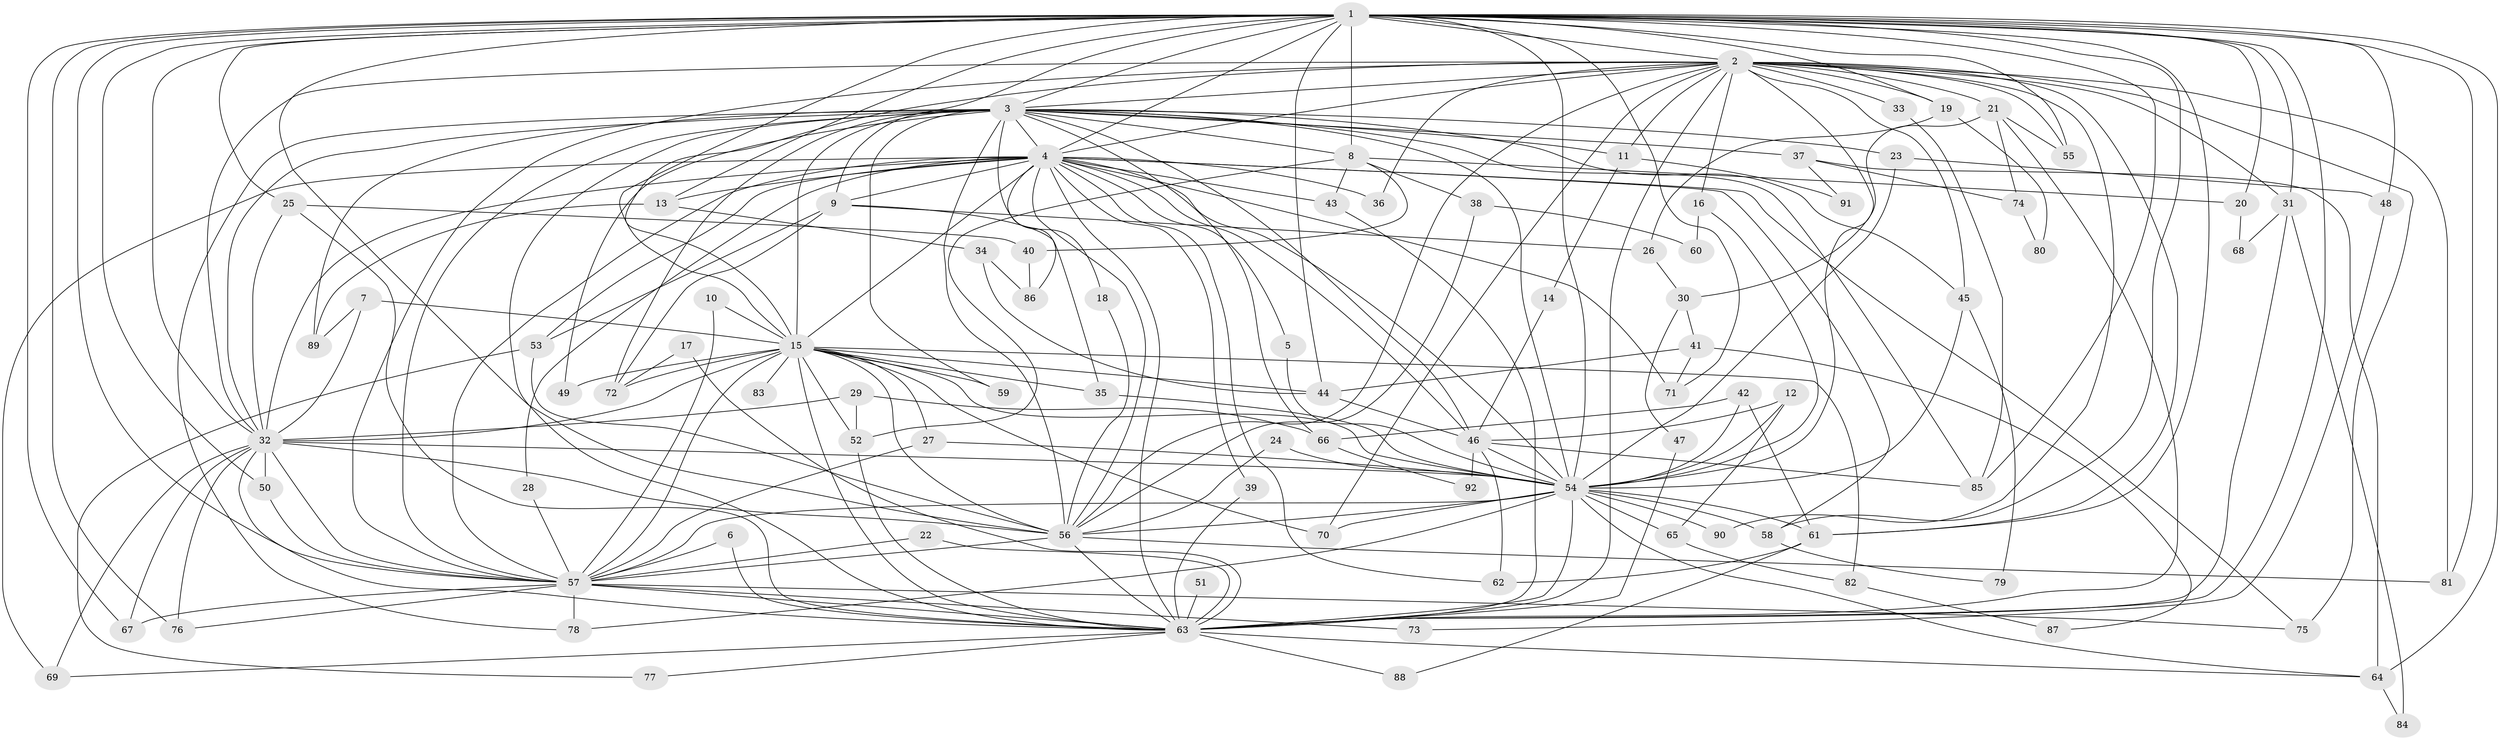 // original degree distribution, {31: 0.007692307692307693, 22: 0.007692307692307693, 23: 0.015384615384615385, 27: 0.015384615384615385, 24: 0.007692307692307693, 25: 0.007692307692307693, 19: 0.007692307692307693, 15: 0.007692307692307693, 9: 0.007692307692307693, 3: 0.26153846153846155, 2: 0.49230769230769234, 7: 0.007692307692307693, 6: 0.015384615384615385, 5: 0.03076923076923077, 4: 0.1076923076923077}
// Generated by graph-tools (version 1.1) at 2025/36/03/04/25 23:36:35]
// undirected, 92 vertices, 236 edges
graph export_dot {
  node [color=gray90,style=filled];
  1;
  2;
  3;
  4;
  5;
  6;
  7;
  8;
  9;
  10;
  11;
  12;
  13;
  14;
  15;
  16;
  17;
  18;
  19;
  20;
  21;
  22;
  23;
  24;
  25;
  26;
  27;
  28;
  29;
  30;
  31;
  32;
  33;
  34;
  35;
  36;
  37;
  38;
  39;
  40;
  41;
  42;
  43;
  44;
  45;
  46;
  47;
  48;
  49;
  50;
  51;
  52;
  53;
  54;
  55;
  56;
  57;
  58;
  59;
  60;
  61;
  62;
  63;
  64;
  65;
  66;
  67;
  68;
  69;
  70;
  71;
  72;
  73;
  74;
  75;
  76;
  77;
  78;
  79;
  80;
  81;
  82;
  83;
  84;
  85;
  86;
  87;
  88;
  89;
  90;
  91;
  92;
  1 -- 2 [weight=1.0];
  1 -- 3 [weight=1.0];
  1 -- 4 [weight=1.0];
  1 -- 8 [weight=1.0];
  1 -- 9 [weight=1.0];
  1 -- 13 [weight=1.0];
  1 -- 15 [weight=2.0];
  1 -- 19 [weight=1.0];
  1 -- 20 [weight=1.0];
  1 -- 25 [weight=1.0];
  1 -- 31 [weight=1.0];
  1 -- 32 [weight=1.0];
  1 -- 44 [weight=1.0];
  1 -- 48 [weight=2.0];
  1 -- 50 [weight=1.0];
  1 -- 54 [weight=1.0];
  1 -- 55 [weight=1.0];
  1 -- 56 [weight=1.0];
  1 -- 57 [weight=2.0];
  1 -- 58 [weight=1.0];
  1 -- 61 [weight=1.0];
  1 -- 63 [weight=1.0];
  1 -- 64 [weight=1.0];
  1 -- 67 [weight=1.0];
  1 -- 71 [weight=1.0];
  1 -- 76 [weight=1.0];
  1 -- 81 [weight=1.0];
  1 -- 85 [weight=1.0];
  2 -- 3 [weight=1.0];
  2 -- 4 [weight=1.0];
  2 -- 11 [weight=1.0];
  2 -- 15 [weight=1.0];
  2 -- 16 [weight=1.0];
  2 -- 19 [weight=1.0];
  2 -- 21 [weight=1.0];
  2 -- 31 [weight=1.0];
  2 -- 32 [weight=1.0];
  2 -- 33 [weight=1.0];
  2 -- 36 [weight=1.0];
  2 -- 45 [weight=1.0];
  2 -- 54 [weight=1.0];
  2 -- 55 [weight=1.0];
  2 -- 56 [weight=1.0];
  2 -- 57 [weight=1.0];
  2 -- 61 [weight=1.0];
  2 -- 63 [weight=1.0];
  2 -- 70 [weight=1.0];
  2 -- 75 [weight=1.0];
  2 -- 81 [weight=1.0];
  2 -- 90 [weight=1.0];
  3 -- 4 [weight=1.0];
  3 -- 8 [weight=1.0];
  3 -- 11 [weight=1.0];
  3 -- 15 [weight=1.0];
  3 -- 18 [weight=1.0];
  3 -- 23 [weight=1.0];
  3 -- 32 [weight=2.0];
  3 -- 37 [weight=1.0];
  3 -- 45 [weight=1.0];
  3 -- 46 [weight=1.0];
  3 -- 49 [weight=1.0];
  3 -- 54 [weight=1.0];
  3 -- 56 [weight=1.0];
  3 -- 57 [weight=1.0];
  3 -- 59 [weight=1.0];
  3 -- 63 [weight=1.0];
  3 -- 66 [weight=1.0];
  3 -- 72 [weight=1.0];
  3 -- 78 [weight=1.0];
  3 -- 85 [weight=1.0];
  3 -- 89 [weight=1.0];
  4 -- 5 [weight=1.0];
  4 -- 9 [weight=1.0];
  4 -- 13 [weight=1.0];
  4 -- 15 [weight=1.0];
  4 -- 28 [weight=1.0];
  4 -- 32 [weight=1.0];
  4 -- 36 [weight=1.0];
  4 -- 39 [weight=1.0];
  4 -- 43 [weight=1.0];
  4 -- 46 [weight=1.0];
  4 -- 53 [weight=1.0];
  4 -- 54 [weight=1.0];
  4 -- 56 [weight=1.0];
  4 -- 57 [weight=1.0];
  4 -- 58 [weight=1.0];
  4 -- 62 [weight=1.0];
  4 -- 63 [weight=2.0];
  4 -- 69 [weight=1.0];
  4 -- 71 [weight=1.0];
  4 -- 75 [weight=1.0];
  4 -- 86 [weight=1.0];
  5 -- 54 [weight=1.0];
  6 -- 57 [weight=1.0];
  6 -- 63 [weight=1.0];
  7 -- 15 [weight=1.0];
  7 -- 32 [weight=1.0];
  7 -- 89 [weight=1.0];
  8 -- 20 [weight=1.0];
  8 -- 38 [weight=1.0];
  8 -- 40 [weight=1.0];
  8 -- 43 [weight=1.0];
  8 -- 52 [weight=1.0];
  9 -- 26 [weight=1.0];
  9 -- 35 [weight=1.0];
  9 -- 53 [weight=1.0];
  9 -- 72 [weight=1.0];
  10 -- 15 [weight=1.0];
  10 -- 57 [weight=1.0];
  11 -- 14 [weight=1.0];
  11 -- 91 [weight=1.0];
  12 -- 46 [weight=1.0];
  12 -- 54 [weight=1.0];
  12 -- 65 [weight=1.0];
  13 -- 34 [weight=1.0];
  13 -- 89 [weight=1.0];
  14 -- 46 [weight=1.0];
  15 -- 27 [weight=1.0];
  15 -- 32 [weight=1.0];
  15 -- 35 [weight=1.0];
  15 -- 44 [weight=1.0];
  15 -- 49 [weight=1.0];
  15 -- 52 [weight=1.0];
  15 -- 54 [weight=1.0];
  15 -- 56 [weight=1.0];
  15 -- 57 [weight=1.0];
  15 -- 59 [weight=1.0];
  15 -- 63 [weight=1.0];
  15 -- 70 [weight=1.0];
  15 -- 72 [weight=1.0];
  15 -- 82 [weight=1.0];
  15 -- 83 [weight=1.0];
  16 -- 54 [weight=1.0];
  16 -- 60 [weight=1.0];
  17 -- 63 [weight=1.0];
  17 -- 72 [weight=1.0];
  18 -- 56 [weight=1.0];
  19 -- 26 [weight=1.0];
  19 -- 80 [weight=1.0];
  20 -- 68 [weight=1.0];
  21 -- 30 [weight=1.0];
  21 -- 55 [weight=1.0];
  21 -- 63 [weight=1.0];
  21 -- 74 [weight=1.0];
  22 -- 57 [weight=1.0];
  22 -- 63 [weight=1.0];
  23 -- 48 [weight=1.0];
  23 -- 54 [weight=1.0];
  24 -- 54 [weight=1.0];
  24 -- 56 [weight=1.0];
  25 -- 32 [weight=1.0];
  25 -- 40 [weight=1.0];
  25 -- 63 [weight=1.0];
  26 -- 30 [weight=1.0];
  27 -- 54 [weight=1.0];
  27 -- 57 [weight=1.0];
  28 -- 57 [weight=1.0];
  29 -- 32 [weight=1.0];
  29 -- 52 [weight=1.0];
  29 -- 66 [weight=1.0];
  30 -- 41 [weight=1.0];
  30 -- 47 [weight=1.0];
  31 -- 63 [weight=1.0];
  31 -- 68 [weight=1.0];
  31 -- 84 [weight=1.0];
  32 -- 50 [weight=1.0];
  32 -- 54 [weight=2.0];
  32 -- 56 [weight=2.0];
  32 -- 57 [weight=1.0];
  32 -- 63 [weight=1.0];
  32 -- 67 [weight=1.0];
  32 -- 69 [weight=1.0];
  32 -- 76 [weight=1.0];
  33 -- 85 [weight=1.0];
  34 -- 44 [weight=1.0];
  34 -- 86 [weight=1.0];
  35 -- 54 [weight=1.0];
  37 -- 64 [weight=1.0];
  37 -- 74 [weight=1.0];
  37 -- 91 [weight=1.0];
  38 -- 56 [weight=1.0];
  38 -- 60 [weight=1.0];
  39 -- 63 [weight=1.0];
  40 -- 86 [weight=1.0];
  41 -- 44 [weight=1.0];
  41 -- 71 [weight=1.0];
  41 -- 87 [weight=1.0];
  42 -- 54 [weight=1.0];
  42 -- 61 [weight=1.0];
  42 -- 66 [weight=1.0];
  43 -- 63 [weight=1.0];
  44 -- 46 [weight=1.0];
  45 -- 54 [weight=1.0];
  45 -- 79 [weight=1.0];
  46 -- 54 [weight=1.0];
  46 -- 62 [weight=1.0];
  46 -- 85 [weight=1.0];
  46 -- 92 [weight=1.0];
  47 -- 63 [weight=1.0];
  48 -- 73 [weight=1.0];
  50 -- 57 [weight=1.0];
  51 -- 63 [weight=2.0];
  52 -- 63 [weight=1.0];
  53 -- 56 [weight=1.0];
  53 -- 77 [weight=1.0];
  54 -- 56 [weight=1.0];
  54 -- 57 [weight=1.0];
  54 -- 58 [weight=1.0];
  54 -- 61 [weight=1.0];
  54 -- 63 [weight=1.0];
  54 -- 64 [weight=1.0];
  54 -- 65 [weight=1.0];
  54 -- 70 [weight=1.0];
  54 -- 78 [weight=1.0];
  54 -- 90 [weight=1.0];
  56 -- 57 [weight=1.0];
  56 -- 63 [weight=1.0];
  56 -- 81 [weight=1.0];
  57 -- 63 [weight=1.0];
  57 -- 67 [weight=1.0];
  57 -- 73 [weight=1.0];
  57 -- 75 [weight=1.0];
  57 -- 76 [weight=1.0];
  57 -- 78 [weight=1.0];
  58 -- 79 [weight=1.0];
  61 -- 62 [weight=1.0];
  61 -- 88 [weight=1.0];
  63 -- 64 [weight=1.0];
  63 -- 69 [weight=1.0];
  63 -- 77 [weight=1.0];
  63 -- 88 [weight=1.0];
  64 -- 84 [weight=1.0];
  65 -- 82 [weight=1.0];
  66 -- 92 [weight=1.0];
  74 -- 80 [weight=1.0];
  82 -- 87 [weight=1.0];
}
